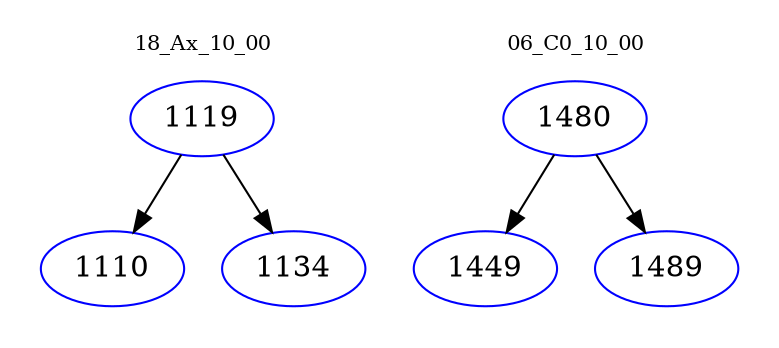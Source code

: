 digraph{
subgraph cluster_0 {
color = white
label = "18_Ax_10_00";
fontsize=10;
T0_1119 [label="1119", color="blue"]
T0_1119 -> T0_1110 [color="black"]
T0_1110 [label="1110", color="blue"]
T0_1119 -> T0_1134 [color="black"]
T0_1134 [label="1134", color="blue"]
}
subgraph cluster_1 {
color = white
label = "06_C0_10_00";
fontsize=10;
T1_1480 [label="1480", color="blue"]
T1_1480 -> T1_1449 [color="black"]
T1_1449 [label="1449", color="blue"]
T1_1480 -> T1_1489 [color="black"]
T1_1489 [label="1489", color="blue"]
}
}
